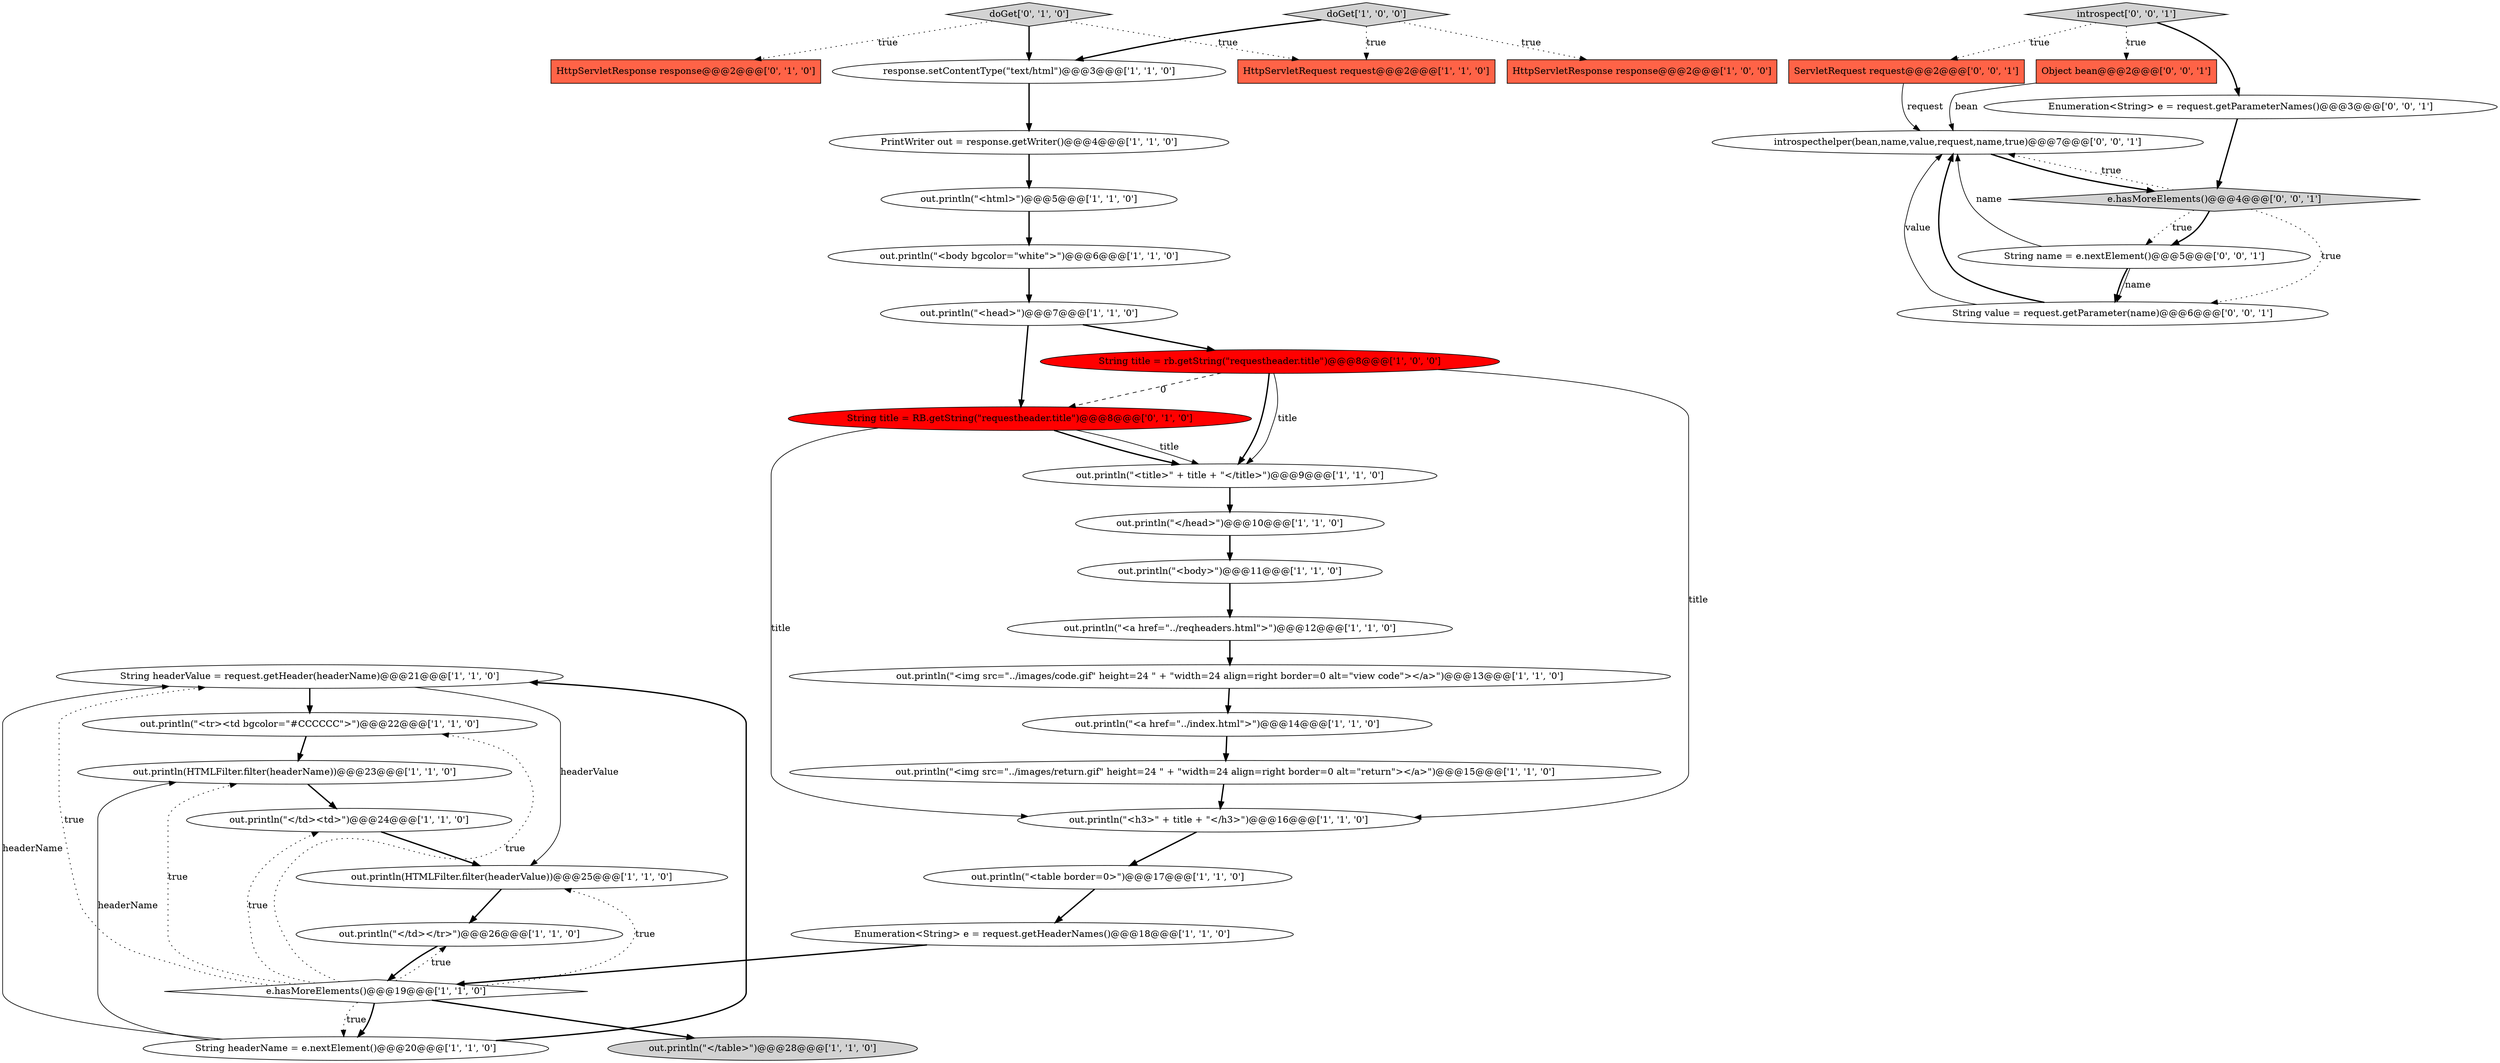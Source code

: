 digraph {
20 [style = filled, label = "String headerValue = request.getHeader(headerName)@@@21@@@['1', '1', '0']", fillcolor = white, shape = ellipse image = "AAA0AAABBB1BBB"];
24 [style = filled, label = "out.println(\"</table>\")@@@28@@@['1', '1', '0']", fillcolor = lightgray, shape = ellipse image = "AAA0AAABBB1BBB"];
11 [style = filled, label = "HttpServletResponse response@@@2@@@['1', '0', '0']", fillcolor = tomato, shape = box image = "AAA0AAABBB1BBB"];
6 [style = filled, label = "out.println(\"<head>\")@@@7@@@['1', '1', '0']", fillcolor = white, shape = ellipse image = "AAA0AAABBB1BBB"];
18 [style = filled, label = "response.setContentType(\"text/html\")@@@3@@@['1', '1', '0']", fillcolor = white, shape = ellipse image = "AAA0AAABBB1BBB"];
8 [style = filled, label = "out.println(\"<a href=\"../index.html\">\")@@@14@@@['1', '1', '0']", fillcolor = white, shape = ellipse image = "AAA0AAABBB1BBB"];
2 [style = filled, label = "out.println(\"<tr><td bgcolor=\"#CCCCCC\">\")@@@22@@@['1', '1', '0']", fillcolor = white, shape = ellipse image = "AAA0AAABBB1BBB"];
31 [style = filled, label = "ServletRequest request@@@2@@@['0', '0', '1']", fillcolor = tomato, shape = box image = "AAA0AAABBB3BBB"];
29 [style = filled, label = "HttpServletResponse response@@@2@@@['0', '1', '0']", fillcolor = tomato, shape = box image = "AAA0AAABBB2BBB"];
28 [style = filled, label = "doGet['0', '1', '0']", fillcolor = lightgray, shape = diamond image = "AAA0AAABBB2BBB"];
19 [style = filled, label = "String title = rb.getString(\"requestheader.title\")@@@8@@@['1', '0', '0']", fillcolor = red, shape = ellipse image = "AAA1AAABBB1BBB"];
38 [style = filled, label = "Enumeration<String> e = request.getParameterNames()@@@3@@@['0', '0', '1']", fillcolor = white, shape = ellipse image = "AAA0AAABBB3BBB"];
9 [style = filled, label = "out.println(\"<table border=0>\")@@@17@@@['1', '1', '0']", fillcolor = white, shape = ellipse image = "AAA0AAABBB1BBB"];
32 [style = filled, label = "String value = request.getParameter(name)@@@6@@@['0', '0', '1']", fillcolor = white, shape = ellipse image = "AAA0AAABBB3BBB"];
35 [style = filled, label = "String name = e.nextElement()@@@5@@@['0', '0', '1']", fillcolor = white, shape = ellipse image = "AAA0AAABBB3BBB"];
12 [style = filled, label = "out.println(HTMLFilter.filter(headerValue))@@@25@@@['1', '1', '0']", fillcolor = white, shape = ellipse image = "AAA0AAABBB1BBB"];
7 [style = filled, label = "String headerName = e.nextElement()@@@20@@@['1', '1', '0']", fillcolor = white, shape = ellipse image = "AAA0AAABBB1BBB"];
26 [style = filled, label = "doGet['1', '0', '0']", fillcolor = lightgray, shape = diamond image = "AAA0AAABBB1BBB"];
14 [style = filled, label = "out.println(\"<img src=\"../images/code.gif\" height=24 \" + \"width=24 align=right border=0 alt=\"view code\"></a>\")@@@13@@@['1', '1', '0']", fillcolor = white, shape = ellipse image = "AAA0AAABBB1BBB"];
22 [style = filled, label = "HttpServletRequest request@@@2@@@['1', '1', '0']", fillcolor = tomato, shape = box image = "AAA0AAABBB1BBB"];
1 [style = filled, label = "out.println(\"</head>\")@@@10@@@['1', '1', '0']", fillcolor = white, shape = ellipse image = "AAA0AAABBB1BBB"];
36 [style = filled, label = "introspect['0', '0', '1']", fillcolor = lightgray, shape = diamond image = "AAA0AAABBB3BBB"];
37 [style = filled, label = "e.hasMoreElements()@@@4@@@['0', '0', '1']", fillcolor = lightgray, shape = diamond image = "AAA0AAABBB3BBB"];
4 [style = filled, label = "out.println(HTMLFilter.filter(headerName))@@@23@@@['1', '1', '0']", fillcolor = white, shape = ellipse image = "AAA0AAABBB1BBB"];
21 [style = filled, label = "out.println(\"<h3>\" + title + \"</h3>\")@@@16@@@['1', '1', '0']", fillcolor = white, shape = ellipse image = "AAA0AAABBB1BBB"];
25 [style = filled, label = "out.println(\"<img src=\"../images/return.gif\" height=24 \" + \"width=24 align=right border=0 alt=\"return\"></a>\")@@@15@@@['1', '1', '0']", fillcolor = white, shape = ellipse image = "AAA0AAABBB1BBB"];
0 [style = filled, label = "out.println(\"</td></tr>\")@@@26@@@['1', '1', '0']", fillcolor = white, shape = ellipse image = "AAA0AAABBB1BBB"];
30 [style = filled, label = "String title = RB.getString(\"requestheader.title\")@@@8@@@['0', '1', '0']", fillcolor = red, shape = ellipse image = "AAA1AAABBB2BBB"];
3 [style = filled, label = "e.hasMoreElements()@@@19@@@['1', '1', '0']", fillcolor = white, shape = diamond image = "AAA0AAABBB1BBB"];
10 [style = filled, label = "out.println(\"</td><td>\")@@@24@@@['1', '1', '0']", fillcolor = white, shape = ellipse image = "AAA0AAABBB1BBB"];
15 [style = filled, label = "out.println(\"<a href=\"../reqheaders.html\">\")@@@12@@@['1', '1', '0']", fillcolor = white, shape = ellipse image = "AAA0AAABBB1BBB"];
16 [style = filled, label = "Enumeration<String> e = request.getHeaderNames()@@@18@@@['1', '1', '0']", fillcolor = white, shape = ellipse image = "AAA0AAABBB1BBB"];
17 [style = filled, label = "out.println(\"<body bgcolor=\"white\">\")@@@6@@@['1', '1', '0']", fillcolor = white, shape = ellipse image = "AAA0AAABBB1BBB"];
13 [style = filled, label = "out.println(\"<html>\")@@@5@@@['1', '1', '0']", fillcolor = white, shape = ellipse image = "AAA0AAABBB1BBB"];
27 [style = filled, label = "out.println(\"<body>\")@@@11@@@['1', '1', '0']", fillcolor = white, shape = ellipse image = "AAA0AAABBB1BBB"];
23 [style = filled, label = "PrintWriter out = response.getWriter()@@@4@@@['1', '1', '0']", fillcolor = white, shape = ellipse image = "AAA0AAABBB1BBB"];
33 [style = filled, label = "introspecthelper(bean,name,value,request,name,true)@@@7@@@['0', '0', '1']", fillcolor = white, shape = ellipse image = "AAA0AAABBB3BBB"];
5 [style = filled, label = "out.println(\"<title>\" + title + \"</title>\")@@@9@@@['1', '1', '0']", fillcolor = white, shape = ellipse image = "AAA0AAABBB1BBB"];
34 [style = filled, label = "Object bean@@@2@@@['0', '0', '1']", fillcolor = tomato, shape = box image = "AAA0AAABBB3BBB"];
0->3 [style = bold, label=""];
16->3 [style = bold, label=""];
4->10 [style = bold, label=""];
31->33 [style = solid, label="request"];
34->33 [style = solid, label="bean"];
3->7 [style = dotted, label="true"];
37->33 [style = dotted, label="true"];
28->18 [style = bold, label=""];
30->21 [style = solid, label="title"];
18->23 [style = bold, label=""];
15->14 [style = bold, label=""];
30->5 [style = solid, label="title"];
3->24 [style = bold, label=""];
17->6 [style = bold, label=""];
3->10 [style = dotted, label="true"];
1->27 [style = bold, label=""];
3->4 [style = dotted, label="true"];
35->32 [style = bold, label=""];
6->19 [style = bold, label=""];
7->20 [style = bold, label=""];
26->22 [style = dotted, label="true"];
2->4 [style = bold, label=""];
12->0 [style = bold, label=""];
32->33 [style = solid, label="value"];
36->31 [style = dotted, label="true"];
9->16 [style = bold, label=""];
27->15 [style = bold, label=""];
32->33 [style = bold, label=""];
20->2 [style = bold, label=""];
28->29 [style = dotted, label="true"];
19->5 [style = bold, label=""];
7->4 [style = solid, label="headerName"];
5->1 [style = bold, label=""];
13->17 [style = bold, label=""];
20->12 [style = solid, label="headerValue"];
37->35 [style = dotted, label="true"];
21->9 [style = bold, label=""];
19->30 [style = dashed, label="0"];
37->32 [style = dotted, label="true"];
3->7 [style = bold, label=""];
30->5 [style = bold, label=""];
23->13 [style = bold, label=""];
10->12 [style = bold, label=""];
38->37 [style = bold, label=""];
3->12 [style = dotted, label="true"];
19->21 [style = solid, label="title"];
3->0 [style = dotted, label="true"];
28->22 [style = dotted, label="true"];
35->33 [style = solid, label="name"];
14->8 [style = bold, label=""];
36->38 [style = bold, label=""];
37->35 [style = bold, label=""];
26->11 [style = dotted, label="true"];
35->32 [style = solid, label="name"];
33->37 [style = bold, label=""];
36->34 [style = dotted, label="true"];
8->25 [style = bold, label=""];
19->5 [style = solid, label="title"];
25->21 [style = bold, label=""];
3->2 [style = dotted, label="true"];
3->20 [style = dotted, label="true"];
26->18 [style = bold, label=""];
7->20 [style = solid, label="headerName"];
6->30 [style = bold, label=""];
}

